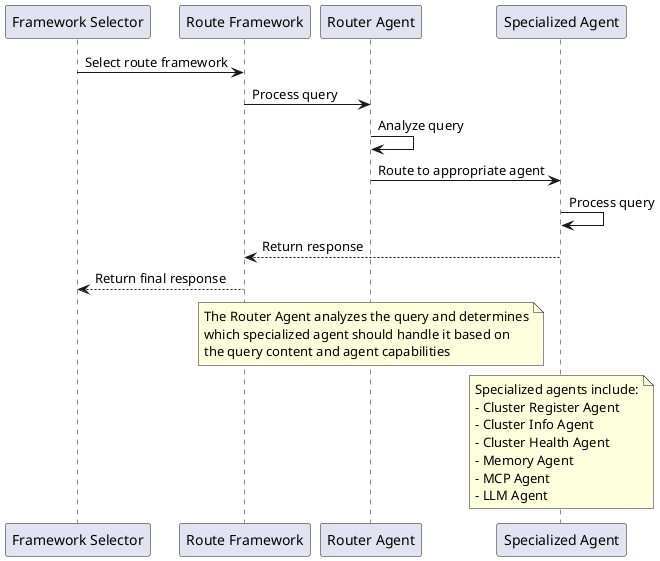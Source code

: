 @startuml Route Framework Flow

' Define participants
participant "Framework Selector" as FS
participant "Route Framework" as RF
participant "Router Agent" as RA
participant "Specialized Agent" as SA

' Define sequence
FS -> RF : Select route framework
RF -> RA : Process query
RA -> RA : Analyze query
RA -> SA : Route to appropriate agent
SA -> SA : Process query
SA --> RF : Return response
RF --> FS : Return final response

' Add notes
note over RA
  The Router Agent analyzes the query and determines
  which specialized agent should handle it based on
  the query content and agent capabilities
end note

note over SA
  Specialized agents include:
  - Cluster Register Agent
  - Cluster Info Agent
  - Cluster Health Agent
  - Memory Agent
  - MCP Agent
  - LLM Agent
end note

@enduml
